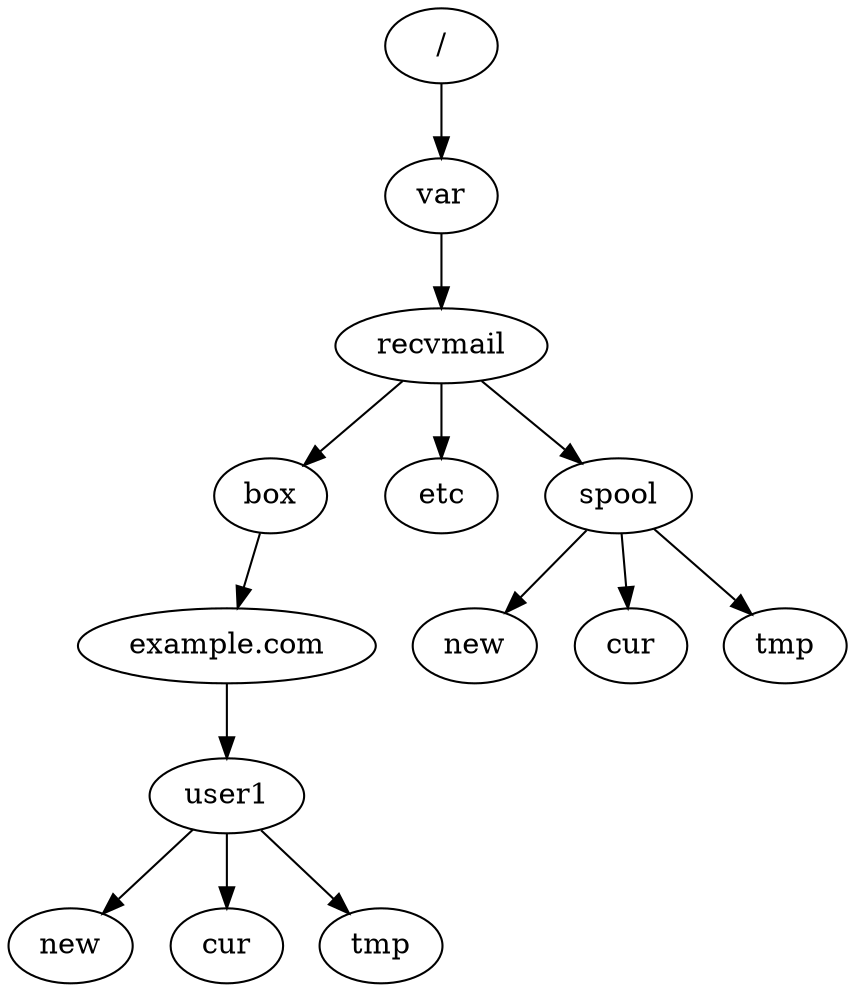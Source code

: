 Digraph G {
        "/" -> "var"
        "var" -> "recvmail"
        "recvmail" -> "box"
        "box" -> "example.com"
        "example.com" -> "user1"
        "recvmail" -> "etc"
        "recvmail" -> "spool"
         mdir1a [label = "new"]
         mdir1b [label = "cur"]
         mdir1c [label = "tmp"]
         mdir2a [label = "new"]
         mdir2b [label = "cur"]
         mdir2c [label = "tmp"]
        "spool" -> mdir1a
        "spool" -> mdir1b
        "spool" -> mdir1c
        "user1" -> mdir2a
        "user1" -> mdir2b
        "user1" -> mdir2c
}
